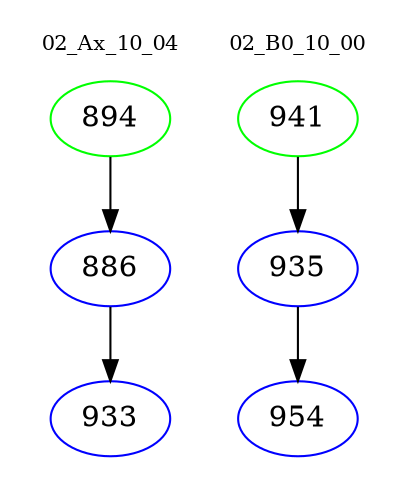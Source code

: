 digraph{
subgraph cluster_0 {
color = white
label = "02_Ax_10_04";
fontsize=10;
T0_894 [label="894", color="green"]
T0_894 -> T0_886 [color="black"]
T0_886 [label="886", color="blue"]
T0_886 -> T0_933 [color="black"]
T0_933 [label="933", color="blue"]
}
subgraph cluster_1 {
color = white
label = "02_B0_10_00";
fontsize=10;
T1_941 [label="941", color="green"]
T1_941 -> T1_935 [color="black"]
T1_935 [label="935", color="blue"]
T1_935 -> T1_954 [color="black"]
T1_954 [label="954", color="blue"]
}
}
